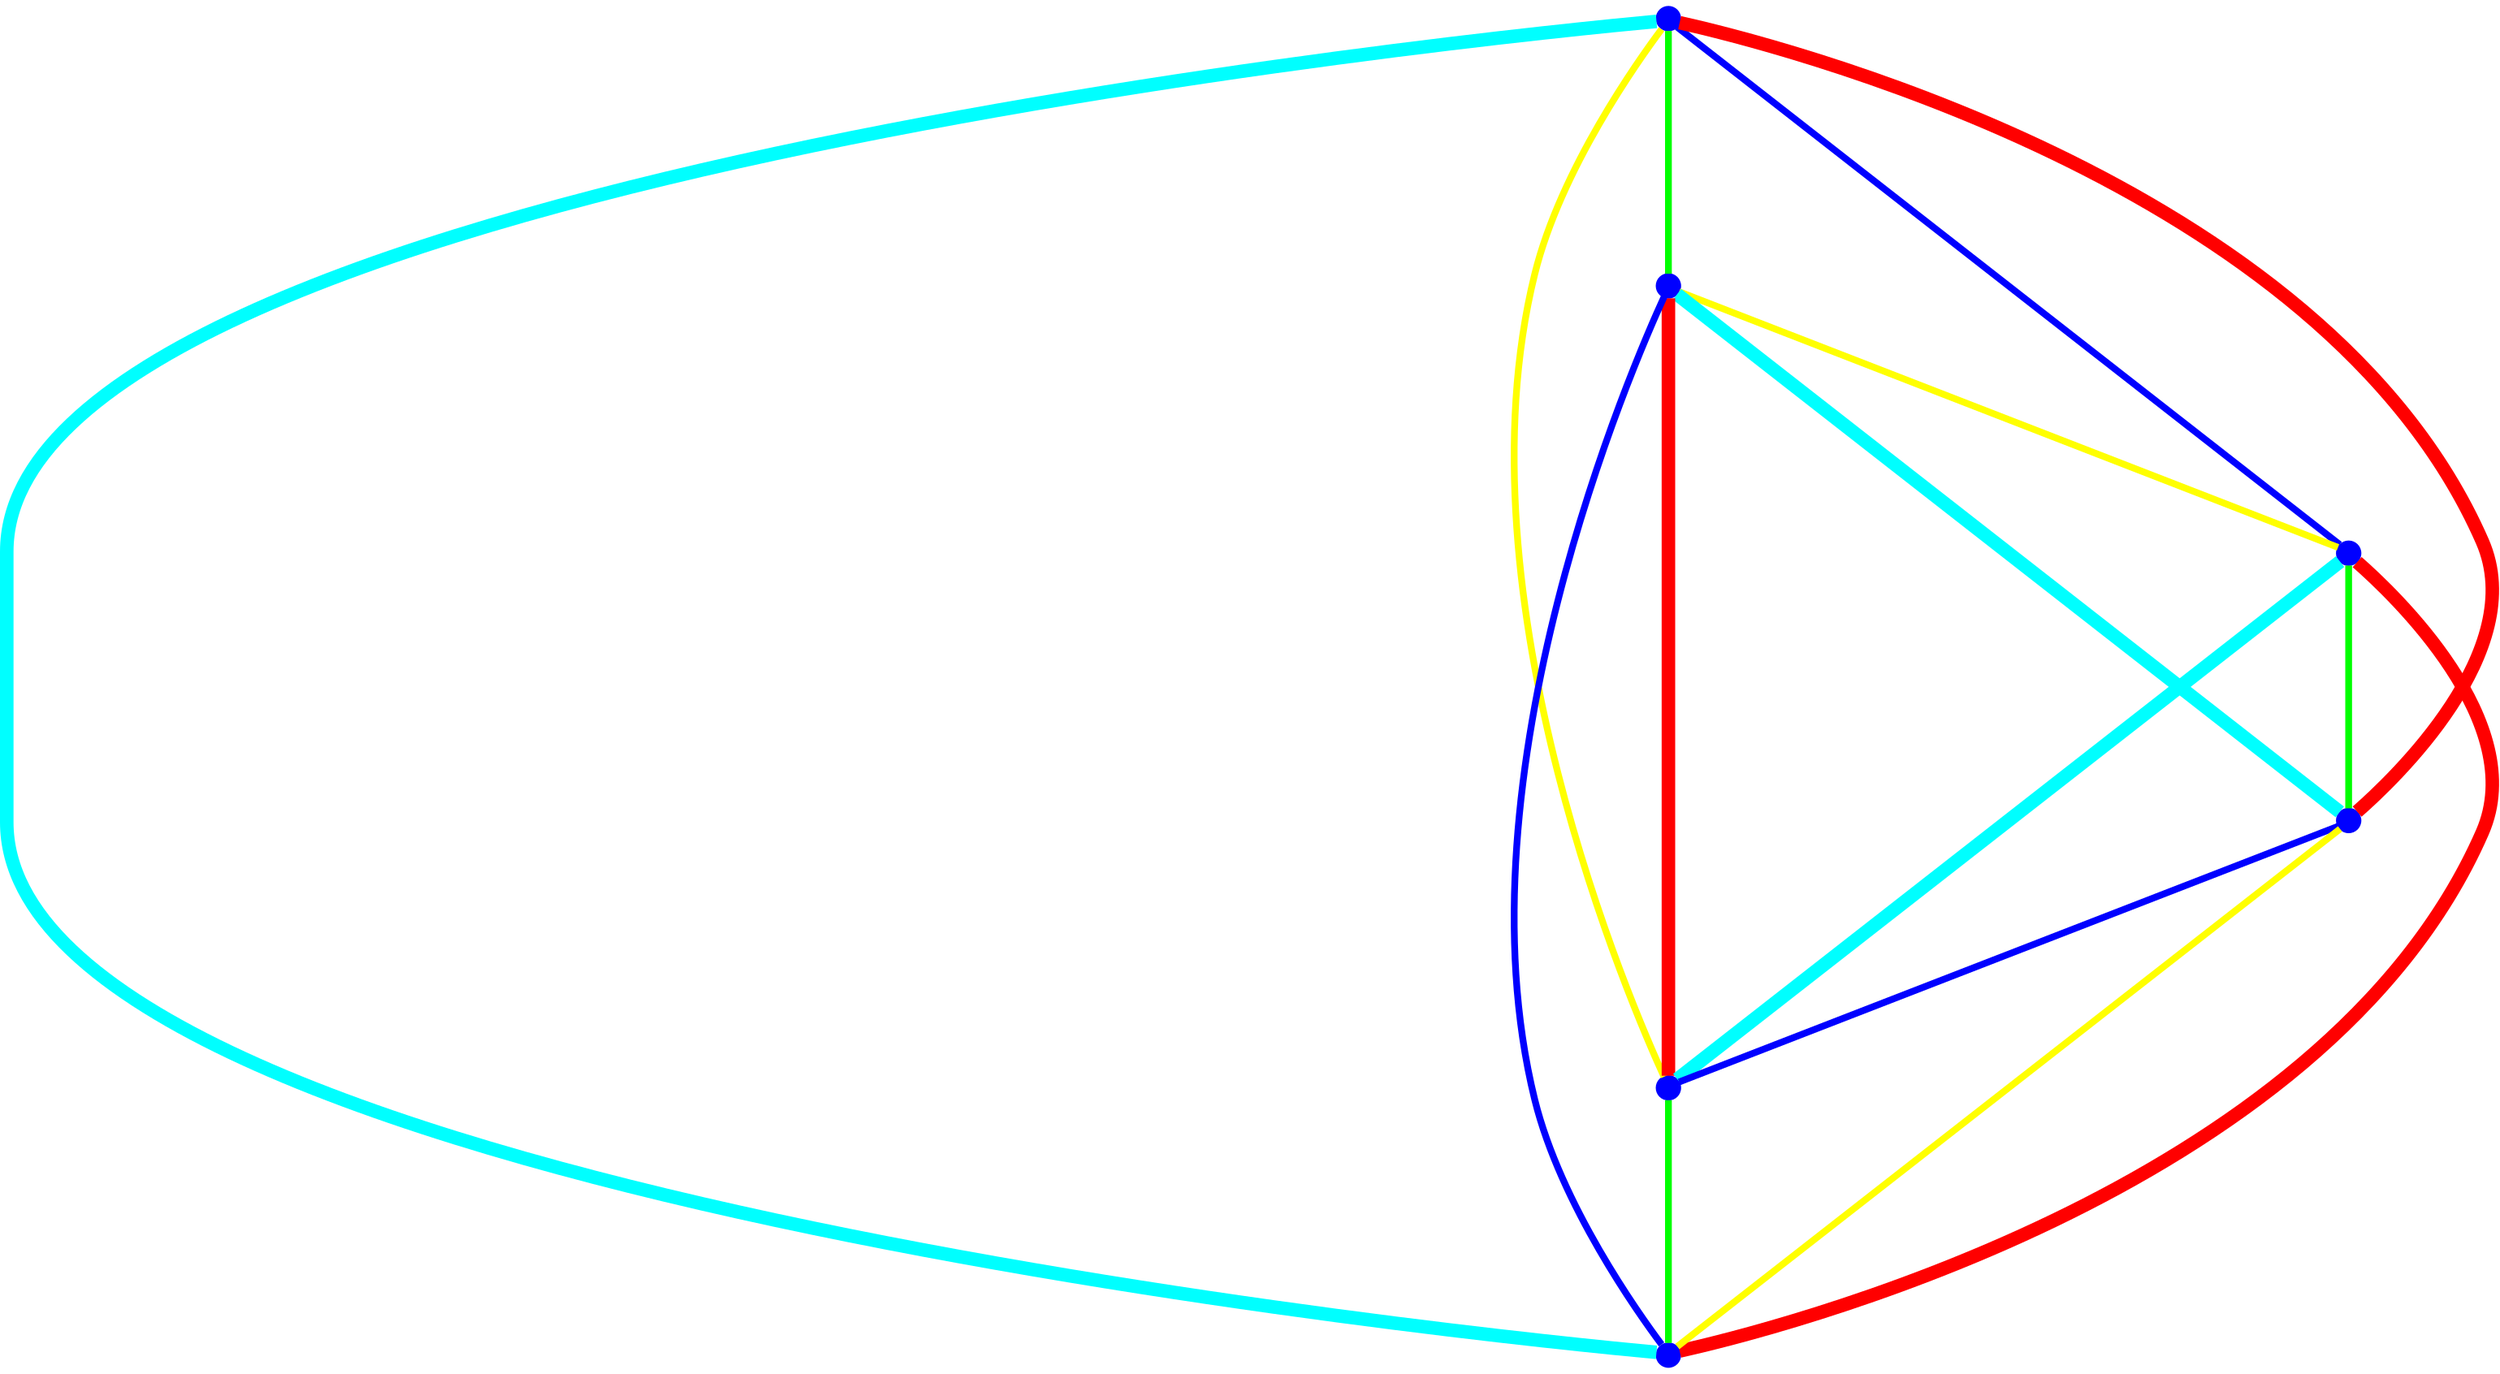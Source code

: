 graph {
ranksep=2
nodesep=2
node [label="" shape=circle style=filled fixedsize=true color=blue fillcolor=blue width=0.2];
"1" -- "2" [style="solid",penwidth="4",color="green"];
"1" -- "3" [style="solid",penwidth="4",color="blue"];
"1" -- "4" [style="solid",penwidth="8",color="red"];
"1" -- "5" [style="solid",penwidth="4",color="yellow"];
"1" -- "6" [style="solid",penwidth="8",color="cyan"];
"2" -- "3" [style="solid",penwidth="4",color="yellow"];
"2" -- "4" [style="solid",penwidth="8",color="cyan"];
"2" -- "5" [style="solid",penwidth="8",color="red"];
"2" -- "6" [style="solid",penwidth="4",color="blue"];
"3" -- "4" [style="solid",penwidth="4",color="green"];
"3" -- "5" [style="solid",penwidth="8",color="cyan"];
"3" -- "6" [style="solid",penwidth="8",color="red"];
"4" -- "5" [style="solid",penwidth="4",color="blue"];
"4" -- "6" [style="solid",penwidth="4",color="yellow"];
"5" -- "6" [style="solid",penwidth="4",color="green"];
}

